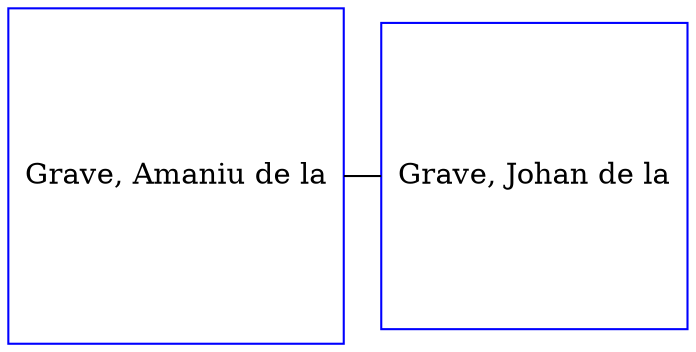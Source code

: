 digraph D {
    edge [dir=none];    node [shape=box];    "002844"   [label="Grave, Amaniu de la", shape=box, regular=1, color="blue"] ;
"002838"   [label="Grave, Johan de la", shape=box, regular=1, color="blue"] ;
{rank=same; 002844->002838};
}